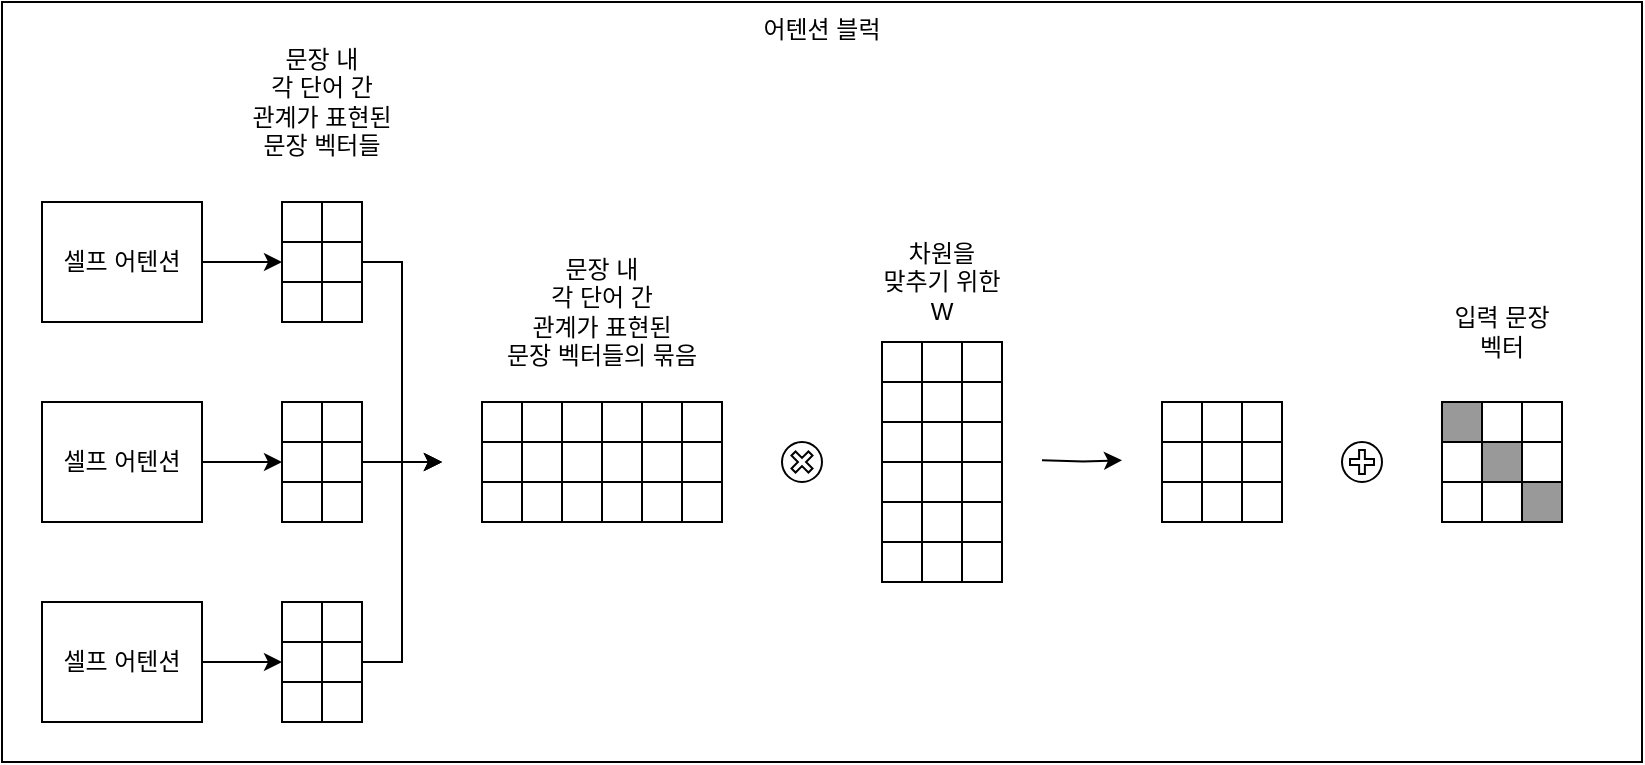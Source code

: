 <mxfile version="12.9.12" type="device"><diagram id="gSFtgMqGi9ohHK26Lygv" name="Page-1"><mxGraphModel dx="1422" dy="672" grid="1" gridSize="10" guides="1" tooltips="1" connect="1" arrows="1" fold="1" page="1" pageScale="1" pageWidth="850" pageHeight="1100" math="0" shadow="0"><root><mxCell id="0"/><mxCell id="1" parent="0"/><mxCell id="Qm2T9JlyRPmXL9uz5Jr--675" value="어텐션 블럭" style="rounded=0;whiteSpace=wrap;html=1;fillColor=#FFFFFF;verticalAlign=top;" parent="1" vertex="1"><mxGeometry x="420" y="700" width="820" height="380" as="geometry"/></mxCell><mxCell id="Qm2T9JlyRPmXL9uz5Jr--669" style="edgeStyle=orthogonalEdgeStyle;rounded=0;orthogonalLoop=1;jettySize=auto;html=1;exitX=1;exitY=0.5;exitDx=0;exitDy=0;entryX=0;entryY=0.5;entryDx=0;entryDy=0;fontColor=#B3B3B3;" parent="1" source="Qm2T9JlyRPmXL9uz5Jr--620" target="Qm2T9JlyRPmXL9uz5Jr--661" edge="1"><mxGeometry relative="1" as="geometry"/></mxCell><mxCell id="Qm2T9JlyRPmXL9uz5Jr--620" value="셀프 어텐션" style="rounded=0;whiteSpace=wrap;html=1;fillColor=#FFFFFF;" parent="1" vertex="1"><mxGeometry x="440" y="1000" width="80" height="60" as="geometry"/></mxCell><mxCell id="Qm2T9JlyRPmXL9uz5Jr--667" style="edgeStyle=orthogonalEdgeStyle;rounded=0;orthogonalLoop=1;jettySize=auto;html=1;exitX=1;exitY=0.5;exitDx=0;exitDy=0;entryX=0;entryY=0.5;entryDx=0;entryDy=0;fontColor=#B3B3B3;" parent="1" source="Qm2T9JlyRPmXL9uz5Jr--619" target="Qm2T9JlyRPmXL9uz5Jr--649" edge="1"><mxGeometry relative="1" as="geometry"/></mxCell><mxCell id="Qm2T9JlyRPmXL9uz5Jr--619" value="셀프 어텐션" style="rounded=0;whiteSpace=wrap;html=1;fillColor=#FFFFFF;" parent="1" vertex="1"><mxGeometry x="440" y="800" width="80" height="60" as="geometry"/></mxCell><mxCell id="Qm2T9JlyRPmXL9uz5Jr--343" value="" style="shape=mxgraph.bpmn.shape;html=1;verticalLabelPosition=bottom;labelBackgroundColor=#ffffff;verticalAlign=top;align=center;perimeter=ellipsePerimeter;outlineConnect=0;outline=standard;symbol=parallelMultiple;strokeColor=#000000;fillColor=none;fontColor=#B3B3B3;rotation=-45;" parent="1" vertex="1"><mxGeometry x="810" y="920" width="20" height="20" as="geometry"/></mxCell><mxCell id="Qm2T9JlyRPmXL9uz5Jr--344" value="차원을&lt;br&gt;맞추기 위한&lt;br&gt;W" style="text;html=1;strokeColor=none;fillColor=none;align=center;verticalAlign=middle;whiteSpace=wrap;rounded=0;fontStyle=0" parent="1" vertex="1"><mxGeometry x="850" y="830" width="80" height="20" as="geometry"/></mxCell><mxCell id="Qm2T9JlyRPmXL9uz5Jr--494" value="문장 내&lt;br&gt;각 단어 간&lt;br&gt;관계가 표현된&lt;br&gt;문장 벡터들의 묶음" style="text;html=1;strokeColor=none;fillColor=none;align=center;verticalAlign=middle;whiteSpace=wrap;rounded=0;fontStyle=0" parent="1" vertex="1"><mxGeometry x="660" y="820" width="120" height="70" as="geometry"/></mxCell><mxCell id="Qm2T9JlyRPmXL9uz5Jr--495" value="" style="rounded=0;whiteSpace=wrap;html=1;fillColor=#FFFFFF;" parent="1" vertex="1"><mxGeometry x="680" y="940" width="20" height="20" as="geometry"/></mxCell><mxCell id="Qm2T9JlyRPmXL9uz5Jr--497" value="" style="rounded=0;whiteSpace=wrap;html=1;fillColor=#FFFFFF;" parent="1" vertex="1"><mxGeometry x="660" y="940" width="20" height="20" as="geometry"/></mxCell><mxCell id="Qm2T9JlyRPmXL9uz5Jr--498" value="" style="rounded=0;whiteSpace=wrap;html=1;fillColor=#FFFFFF;" parent="1" vertex="1"><mxGeometry x="660" y="920" width="20" height="20" as="geometry"/></mxCell><mxCell id="Qm2T9JlyRPmXL9uz5Jr--499" value="" style="rounded=0;whiteSpace=wrap;html=1;fillColor=#FFFFFF;" parent="1" vertex="1"><mxGeometry x="680" y="920" width="20" height="20" as="geometry"/></mxCell><mxCell id="Qm2T9JlyRPmXL9uz5Jr--501" value="" style="rounded=0;whiteSpace=wrap;html=1;fillColor=#FFFFFF;" parent="1" vertex="1"><mxGeometry x="660" y="900" width="20" height="20" as="geometry"/></mxCell><mxCell id="Qm2T9JlyRPmXL9uz5Jr--502" value="" style="rounded=0;whiteSpace=wrap;html=1;fillColor=#FFFFFF;" parent="1" vertex="1"><mxGeometry x="680" y="900" width="20" height="20" as="geometry"/></mxCell><mxCell id="Qm2T9JlyRPmXL9uz5Jr--523" value="" style="rounded=0;whiteSpace=wrap;html=1;fillColor=#FFFFFF;" parent="1" vertex="1"><mxGeometry x="860" y="890" width="20" height="20" as="geometry"/></mxCell><mxCell id="Qm2T9JlyRPmXL9uz5Jr--524" value="" style="rounded=0;whiteSpace=wrap;html=1;fillColor=#FFFFFF;" parent="1" vertex="1"><mxGeometry x="880" y="890" width="20" height="20" as="geometry"/></mxCell><mxCell id="Qm2T9JlyRPmXL9uz5Jr--525" value="" style="rounded=0;whiteSpace=wrap;html=1;fillColor=#FFFFFF;" parent="1" vertex="1"><mxGeometry x="860" y="870" width="20" height="20" as="geometry"/></mxCell><mxCell id="Qm2T9JlyRPmXL9uz5Jr--526" value="" style="rounded=0;whiteSpace=wrap;html=1;fillColor=#FFFFFF;" parent="1" vertex="1"><mxGeometry x="880" y="870" width="20" height="20" as="geometry"/></mxCell><mxCell id="Qm2T9JlyRPmXL9uz5Jr--528" value="" style="rounded=0;whiteSpace=wrap;html=1;fillColor=#FFFFFF;" parent="1" vertex="1"><mxGeometry x="900" y="890" width="20" height="20" as="geometry"/></mxCell><mxCell id="Qm2T9JlyRPmXL9uz5Jr--529" value="" style="rounded=0;whiteSpace=wrap;html=1;fillColor=#FFFFFF;" parent="1" vertex="1"><mxGeometry x="900" y="870" width="20" height="20" as="geometry"/></mxCell><mxCell id="Qm2T9JlyRPmXL9uz5Jr--530" value="" style="rounded=0;whiteSpace=wrap;html=1;fillColor=#FFFFFF;" parent="1" vertex="1"><mxGeometry x="1000" y="920" width="20" height="20" as="geometry"/></mxCell><mxCell id="Qm2T9JlyRPmXL9uz5Jr--531" value="" style="rounded=0;whiteSpace=wrap;html=1;fillColor=#FFFFFF;" parent="1" vertex="1"><mxGeometry x="1020" y="920" width="20" height="20" as="geometry"/></mxCell><mxCell id="Qm2T9JlyRPmXL9uz5Jr--532" value="" style="rounded=0;whiteSpace=wrap;html=1;fillColor=#FFFFFF;" parent="1" vertex="1"><mxGeometry x="1000" y="900" width="20" height="20" as="geometry"/></mxCell><mxCell id="Qm2T9JlyRPmXL9uz5Jr--533" value="" style="rounded=0;whiteSpace=wrap;html=1;fillColor=#FFFFFF;" parent="1" vertex="1"><mxGeometry x="1020" y="900" width="20" height="20" as="geometry"/></mxCell><mxCell id="Qm2T9JlyRPmXL9uz5Jr--534" value="" style="rounded=0;whiteSpace=wrap;html=1;fillColor=#FFFFFF;" parent="1" vertex="1"><mxGeometry x="1040" y="920" width="20" height="20" as="geometry"/></mxCell><mxCell id="Qm2T9JlyRPmXL9uz5Jr--535" value="" style="rounded=0;whiteSpace=wrap;html=1;fillColor=#FFFFFF;" parent="1" vertex="1"><mxGeometry x="1040" y="900" width="20" height="20" as="geometry"/></mxCell><mxCell id="Qm2T9JlyRPmXL9uz5Jr--536" value="" style="rounded=0;whiteSpace=wrap;html=1;fillColor=#FFFFFF;" parent="1" vertex="1"><mxGeometry x="1000" y="940" width="20" height="20" as="geometry"/></mxCell><mxCell id="Qm2T9JlyRPmXL9uz5Jr--537" value="" style="rounded=0;whiteSpace=wrap;html=1;fillColor=#FFFFFF;" parent="1" vertex="1"><mxGeometry x="1020" y="940" width="20" height="20" as="geometry"/></mxCell><mxCell id="Qm2T9JlyRPmXL9uz5Jr--538" value="" style="rounded=0;whiteSpace=wrap;html=1;fillColor=#FFFFFF;" parent="1" vertex="1"><mxGeometry x="1040" y="940" width="20" height="20" as="geometry"/></mxCell><mxCell id="Qm2T9JlyRPmXL9uz5Jr--668" style="edgeStyle=orthogonalEdgeStyle;rounded=0;orthogonalLoop=1;jettySize=auto;html=1;exitX=1;exitY=0.5;exitDx=0;exitDy=0;entryX=0;entryY=0.5;entryDx=0;entryDy=0;fontColor=#B3B3B3;" parent="1" source="Qm2T9JlyRPmXL9uz5Jr--580" target="Qm2T9JlyRPmXL9uz5Jr--655" edge="1"><mxGeometry relative="1" as="geometry"/></mxCell><mxCell id="Qm2T9JlyRPmXL9uz5Jr--580" value="셀프 어텐션" style="rounded=0;whiteSpace=wrap;html=1;fillColor=#FFFFFF;" parent="1" vertex="1"><mxGeometry x="440" y="900" width="80" height="60" as="geometry"/></mxCell><mxCell id="Qm2T9JlyRPmXL9uz5Jr--589" style="edgeStyle=orthogonalEdgeStyle;rounded=0;orthogonalLoop=1;jettySize=auto;html=1;exitX=1;exitY=0.5;exitDx=0;exitDy=0;fontColor=#B3B3B3;" parent="1" edge="1"><mxGeometry relative="1" as="geometry"><mxPoint x="940" y="929.17" as="sourcePoint"/><mxPoint x="980" y="929.17" as="targetPoint"/></mxGeometry></mxCell><mxCell id="Qm2T9JlyRPmXL9uz5Jr--624" value="" style="rounded=0;whiteSpace=wrap;html=1;fillColor=#FFFFFF;" parent="1" vertex="1"><mxGeometry x="720" y="940" width="20" height="20" as="geometry"/></mxCell><mxCell id="Qm2T9JlyRPmXL9uz5Jr--625" value="" style="rounded=0;whiteSpace=wrap;html=1;fillColor=#FFFFFF;" parent="1" vertex="1"><mxGeometry x="700" y="940" width="20" height="20" as="geometry"/></mxCell><mxCell id="Qm2T9JlyRPmXL9uz5Jr--626" value="" style="rounded=0;whiteSpace=wrap;html=1;fillColor=#FFFFFF;" parent="1" vertex="1"><mxGeometry x="700" y="920" width="20" height="20" as="geometry"/></mxCell><mxCell id="Qm2T9JlyRPmXL9uz5Jr--627" value="" style="rounded=0;whiteSpace=wrap;html=1;fillColor=#FFFFFF;" parent="1" vertex="1"><mxGeometry x="720" y="920" width="20" height="20" as="geometry"/></mxCell><mxCell id="Qm2T9JlyRPmXL9uz5Jr--628" value="" style="rounded=0;whiteSpace=wrap;html=1;fillColor=#FFFFFF;" parent="1" vertex="1"><mxGeometry x="700" y="900" width="20" height="20" as="geometry"/></mxCell><mxCell id="Qm2T9JlyRPmXL9uz5Jr--629" value="" style="rounded=0;whiteSpace=wrap;html=1;fillColor=#FFFFFF;" parent="1" vertex="1"><mxGeometry x="720" y="900" width="20" height="20" as="geometry"/></mxCell><mxCell id="Qm2T9JlyRPmXL9uz5Jr--630" value="" style="rounded=0;whiteSpace=wrap;html=1;fillColor=#FFFFFF;" parent="1" vertex="1"><mxGeometry x="760" y="940" width="20" height="20" as="geometry"/></mxCell><mxCell id="Qm2T9JlyRPmXL9uz5Jr--631" value="" style="rounded=0;whiteSpace=wrap;html=1;fillColor=#FFFFFF;" parent="1" vertex="1"><mxGeometry x="740" y="940" width="20" height="20" as="geometry"/></mxCell><mxCell id="Qm2T9JlyRPmXL9uz5Jr--632" value="" style="rounded=0;whiteSpace=wrap;html=1;fillColor=#FFFFFF;" parent="1" vertex="1"><mxGeometry x="740" y="920" width="20" height="20" as="geometry"/></mxCell><mxCell id="Qm2T9JlyRPmXL9uz5Jr--633" value="" style="rounded=0;whiteSpace=wrap;html=1;fillColor=#FFFFFF;" parent="1" vertex="1"><mxGeometry x="760" y="920" width="20" height="20" as="geometry"/></mxCell><mxCell id="Qm2T9JlyRPmXL9uz5Jr--634" value="" style="rounded=0;whiteSpace=wrap;html=1;fillColor=#FFFFFF;" parent="1" vertex="1"><mxGeometry x="740" y="900" width="20" height="20" as="geometry"/></mxCell><mxCell id="Qm2T9JlyRPmXL9uz5Jr--635" value="" style="rounded=0;whiteSpace=wrap;html=1;fillColor=#FFFFFF;" parent="1" vertex="1"><mxGeometry x="760" y="900" width="20" height="20" as="geometry"/></mxCell><mxCell id="Qm2T9JlyRPmXL9uz5Jr--636" value="" style="rounded=0;whiteSpace=wrap;html=1;fillColor=#FFFFFF;" parent="1" vertex="1"><mxGeometry x="860" y="930" width="20" height="20" as="geometry"/></mxCell><mxCell id="Qm2T9JlyRPmXL9uz5Jr--637" value="" style="rounded=0;whiteSpace=wrap;html=1;fillColor=#FFFFFF;" parent="1" vertex="1"><mxGeometry x="880" y="930" width="20" height="20" as="geometry"/></mxCell><mxCell id="Qm2T9JlyRPmXL9uz5Jr--638" value="" style="rounded=0;whiteSpace=wrap;html=1;fillColor=#FFFFFF;" parent="1" vertex="1"><mxGeometry x="860" y="910" width="20" height="20" as="geometry"/></mxCell><mxCell id="Qm2T9JlyRPmXL9uz5Jr--639" value="" style="rounded=0;whiteSpace=wrap;html=1;fillColor=#FFFFFF;" parent="1" vertex="1"><mxGeometry x="880" y="910" width="20" height="20" as="geometry"/></mxCell><mxCell id="Qm2T9JlyRPmXL9uz5Jr--640" value="" style="rounded=0;whiteSpace=wrap;html=1;fillColor=#FFFFFF;" parent="1" vertex="1"><mxGeometry x="900" y="930" width="20" height="20" as="geometry"/></mxCell><mxCell id="Qm2T9JlyRPmXL9uz5Jr--641" value="" style="rounded=0;whiteSpace=wrap;html=1;fillColor=#FFFFFF;" parent="1" vertex="1"><mxGeometry x="900" y="910" width="20" height="20" as="geometry"/></mxCell><mxCell id="Qm2T9JlyRPmXL9uz5Jr--642" value="" style="rounded=0;whiteSpace=wrap;html=1;fillColor=#FFFFFF;" parent="1" vertex="1"><mxGeometry x="860" y="970" width="20" height="20" as="geometry"/></mxCell><mxCell id="Qm2T9JlyRPmXL9uz5Jr--643" value="" style="rounded=0;whiteSpace=wrap;html=1;fillColor=#FFFFFF;" parent="1" vertex="1"><mxGeometry x="880" y="970" width="20" height="20" as="geometry"/></mxCell><mxCell id="Qm2T9JlyRPmXL9uz5Jr--644" value="" style="rounded=0;whiteSpace=wrap;html=1;fillColor=#FFFFFF;" parent="1" vertex="1"><mxGeometry x="860" y="950" width="20" height="20" as="geometry"/></mxCell><mxCell id="Qm2T9JlyRPmXL9uz5Jr--645" value="" style="rounded=0;whiteSpace=wrap;html=1;fillColor=#FFFFFF;" parent="1" vertex="1"><mxGeometry x="880" y="950" width="20" height="20" as="geometry"/></mxCell><mxCell id="Qm2T9JlyRPmXL9uz5Jr--646" value="" style="rounded=0;whiteSpace=wrap;html=1;fillColor=#FFFFFF;" parent="1" vertex="1"><mxGeometry x="900" y="970" width="20" height="20" as="geometry"/></mxCell><mxCell id="Qm2T9JlyRPmXL9uz5Jr--647" value="" style="rounded=0;whiteSpace=wrap;html=1;fillColor=#FFFFFF;" parent="1" vertex="1"><mxGeometry x="900" y="950" width="20" height="20" as="geometry"/></mxCell><mxCell id="Qm2T9JlyRPmXL9uz5Jr--649" value="" style="rounded=0;whiteSpace=wrap;html=1;fillColor=#FFFFFF;" parent="1" vertex="1"><mxGeometry x="560" y="820" width="20" height="20" as="geometry"/></mxCell><mxCell id="Qm2T9JlyRPmXL9uz5Jr--672" style="edgeStyle=orthogonalEdgeStyle;rounded=0;orthogonalLoop=1;jettySize=auto;html=1;exitX=1;exitY=0.5;exitDx=0;exitDy=0;fontColor=#B3B3B3;" parent="1" source="Qm2T9JlyRPmXL9uz5Jr--650" edge="1"><mxGeometry relative="1" as="geometry"><mxPoint x="640" y="930" as="targetPoint"/><Array as="points"><mxPoint x="620" y="830"/><mxPoint x="620" y="930"/></Array></mxGeometry></mxCell><mxCell id="Qm2T9JlyRPmXL9uz5Jr--650" value="" style="rounded=0;whiteSpace=wrap;html=1;fillColor=#FFFFFF;" parent="1" vertex="1"><mxGeometry x="580" y="820" width="20" height="20" as="geometry"/></mxCell><mxCell id="Qm2T9JlyRPmXL9uz5Jr--651" value="" style="rounded=0;whiteSpace=wrap;html=1;fillColor=#FFFFFF;" parent="1" vertex="1"><mxGeometry x="560" y="800" width="20" height="20" as="geometry"/></mxCell><mxCell id="Qm2T9JlyRPmXL9uz5Jr--652" value="" style="rounded=0;whiteSpace=wrap;html=1;fillColor=#FFFFFF;" parent="1" vertex="1"><mxGeometry x="580" y="800" width="20" height="20" as="geometry"/></mxCell><mxCell id="Qm2T9JlyRPmXL9uz5Jr--653" value="" style="rounded=0;whiteSpace=wrap;html=1;fillColor=#FFFFFF;" parent="1" vertex="1"><mxGeometry x="560" y="840" width="20" height="20" as="geometry"/></mxCell><mxCell id="Qm2T9JlyRPmXL9uz5Jr--654" value="" style="rounded=0;whiteSpace=wrap;html=1;fillColor=#FFFFFF;" parent="1" vertex="1"><mxGeometry x="580" y="840" width="20" height="20" as="geometry"/></mxCell><mxCell id="Qm2T9JlyRPmXL9uz5Jr--655" value="" style="rounded=0;whiteSpace=wrap;html=1;fillColor=#FFFFFF;" parent="1" vertex="1"><mxGeometry x="560" y="920" width="20" height="20" as="geometry"/></mxCell><mxCell id="Qm2T9JlyRPmXL9uz5Jr--673" style="edgeStyle=orthogonalEdgeStyle;rounded=0;orthogonalLoop=1;jettySize=auto;html=1;exitX=1;exitY=0.5;exitDx=0;exitDy=0;fontColor=#B3B3B3;" parent="1" source="Qm2T9JlyRPmXL9uz5Jr--656" edge="1"><mxGeometry relative="1" as="geometry"><mxPoint x="640" y="930" as="targetPoint"/></mxGeometry></mxCell><mxCell id="Qm2T9JlyRPmXL9uz5Jr--656" value="" style="rounded=0;whiteSpace=wrap;html=1;fillColor=#FFFFFF;" parent="1" vertex="1"><mxGeometry x="580" y="920" width="20" height="20" as="geometry"/></mxCell><mxCell id="Qm2T9JlyRPmXL9uz5Jr--657" value="" style="rounded=0;whiteSpace=wrap;html=1;fillColor=#FFFFFF;" parent="1" vertex="1"><mxGeometry x="560" y="900" width="20" height="20" as="geometry"/></mxCell><mxCell id="Qm2T9JlyRPmXL9uz5Jr--658" value="" style="rounded=0;whiteSpace=wrap;html=1;fillColor=#FFFFFF;" parent="1" vertex="1"><mxGeometry x="580" y="900" width="20" height="20" as="geometry"/></mxCell><mxCell id="Qm2T9JlyRPmXL9uz5Jr--659" value="" style="rounded=0;whiteSpace=wrap;html=1;fillColor=#FFFFFF;" parent="1" vertex="1"><mxGeometry x="560" y="940" width="20" height="20" as="geometry"/></mxCell><mxCell id="Qm2T9JlyRPmXL9uz5Jr--660" value="" style="rounded=0;whiteSpace=wrap;html=1;fillColor=#FFFFFF;" parent="1" vertex="1"><mxGeometry x="580" y="940" width="20" height="20" as="geometry"/></mxCell><mxCell id="Qm2T9JlyRPmXL9uz5Jr--661" value="" style="rounded=0;whiteSpace=wrap;html=1;fillColor=#FFFFFF;" parent="1" vertex="1"><mxGeometry x="560" y="1020" width="20" height="20" as="geometry"/></mxCell><mxCell id="Qm2T9JlyRPmXL9uz5Jr--674" style="edgeStyle=orthogonalEdgeStyle;rounded=0;orthogonalLoop=1;jettySize=auto;html=1;exitX=1;exitY=0.5;exitDx=0;exitDy=0;fontColor=#B3B3B3;" parent="1" source="Qm2T9JlyRPmXL9uz5Jr--662" edge="1"><mxGeometry relative="1" as="geometry"><mxPoint x="640" y="930" as="targetPoint"/><Array as="points"><mxPoint x="620" y="1030"/><mxPoint x="620" y="930"/></Array></mxGeometry></mxCell><mxCell id="Qm2T9JlyRPmXL9uz5Jr--662" value="" style="rounded=0;whiteSpace=wrap;html=1;fillColor=#FFFFFF;" parent="1" vertex="1"><mxGeometry x="580" y="1020" width="20" height="20" as="geometry"/></mxCell><mxCell id="Qm2T9JlyRPmXL9uz5Jr--663" value="" style="rounded=0;whiteSpace=wrap;html=1;fillColor=#FFFFFF;" parent="1" vertex="1"><mxGeometry x="560" y="1000" width="20" height="20" as="geometry"/></mxCell><mxCell id="Qm2T9JlyRPmXL9uz5Jr--664" value="" style="rounded=0;whiteSpace=wrap;html=1;fillColor=#FFFFFF;" parent="1" vertex="1"><mxGeometry x="580" y="1000" width="20" height="20" as="geometry"/></mxCell><mxCell id="Qm2T9JlyRPmXL9uz5Jr--665" value="" style="rounded=0;whiteSpace=wrap;html=1;fillColor=#FFFFFF;" parent="1" vertex="1"><mxGeometry x="560" y="1040" width="20" height="20" as="geometry"/></mxCell><mxCell id="Qm2T9JlyRPmXL9uz5Jr--666" value="" style="rounded=0;whiteSpace=wrap;html=1;fillColor=#FFFFFF;" parent="1" vertex="1"><mxGeometry x="580" y="1040" width="20" height="20" as="geometry"/></mxCell><mxCell id="Qm2T9JlyRPmXL9uz5Jr--670" value="문장 내&lt;br&gt;각 단어 간&lt;br&gt;관계가 표현된&lt;br&gt;문장 벡터들" style="text;html=1;strokeColor=none;fillColor=none;align=center;verticalAlign=middle;whiteSpace=wrap;rounded=0;fontStyle=0" parent="1" vertex="1"><mxGeometry x="520" y="720" width="120" height="60" as="geometry"/></mxCell><mxCell id="epG4ENk1k2_-yNy9csZX-1" value="" style="group" vertex="1" connectable="0" parent="1"><mxGeometry x="1140" y="900" width="60" height="60" as="geometry"/></mxCell><mxCell id="epG4ENk1k2_-yNy9csZX-2" value="" style="rounded=0;whiteSpace=wrap;html=1;fillColor=#999999;" vertex="1" parent="epG4ENk1k2_-yNy9csZX-1"><mxGeometry width="20" height="20" as="geometry"/></mxCell><mxCell id="epG4ENk1k2_-yNy9csZX-3" value="" style="rounded=0;whiteSpace=wrap;html=1;" vertex="1" parent="epG4ENk1k2_-yNy9csZX-1"><mxGeometry x="20" width="20" height="20" as="geometry"/></mxCell><mxCell id="epG4ENk1k2_-yNy9csZX-4" value="" style="rounded=0;whiteSpace=wrap;html=1;" vertex="1" parent="epG4ENk1k2_-yNy9csZX-1"><mxGeometry x="40" width="20" height="20" as="geometry"/></mxCell><mxCell id="epG4ENk1k2_-yNy9csZX-5" value="" style="rounded=0;whiteSpace=wrap;html=1;" vertex="1" parent="epG4ENk1k2_-yNy9csZX-1"><mxGeometry y="20" width="20" height="20" as="geometry"/></mxCell><mxCell id="epG4ENk1k2_-yNy9csZX-6" value="" style="rounded=0;whiteSpace=wrap;html=1;fillColor=#999999;" vertex="1" parent="epG4ENk1k2_-yNy9csZX-1"><mxGeometry x="20" y="20" width="20" height="20" as="geometry"/></mxCell><mxCell id="epG4ENk1k2_-yNy9csZX-7" value="" style="rounded=0;whiteSpace=wrap;html=1;" vertex="1" parent="epG4ENk1k2_-yNy9csZX-1"><mxGeometry x="40" y="20" width="20" height="20" as="geometry"/></mxCell><mxCell id="epG4ENk1k2_-yNy9csZX-8" value="" style="rounded=0;whiteSpace=wrap;html=1;" vertex="1" parent="epG4ENk1k2_-yNy9csZX-1"><mxGeometry y="40" width="20" height="20" as="geometry"/></mxCell><mxCell id="epG4ENk1k2_-yNy9csZX-9" value="" style="rounded=0;whiteSpace=wrap;html=1;" vertex="1" parent="epG4ENk1k2_-yNy9csZX-1"><mxGeometry x="20" y="40" width="20" height="20" as="geometry"/></mxCell><mxCell id="epG4ENk1k2_-yNy9csZX-10" value="" style="rounded=0;whiteSpace=wrap;html=1;fillColor=#999999;" vertex="1" parent="epG4ENk1k2_-yNy9csZX-1"><mxGeometry x="40" y="40" width="20" height="20" as="geometry"/></mxCell><mxCell id="epG4ENk1k2_-yNy9csZX-13" value="입력 문장&lt;br&gt;벡터" style="text;html=1;strokeColor=none;fillColor=none;align=center;verticalAlign=middle;whiteSpace=wrap;rounded=0;fontStyle=0" vertex="1" parent="1"><mxGeometry x="1130" y="850" width="80" height="30" as="geometry"/></mxCell><mxCell id="epG4ENk1k2_-yNy9csZX-14" value="" style="shape=mxgraph.bpmn.shape;html=1;verticalLabelPosition=bottom;labelBackgroundColor=#ffffff;verticalAlign=top;align=center;perimeter=ellipsePerimeter;outlineConnect=0;outline=standard;symbol=parallelMultiple;strokeColor=#000000;fillColor=none;fontColor=#B3B3B3;" vertex="1" parent="1"><mxGeometry x="1090" y="920" width="20" height="20" as="geometry"/></mxCell></root></mxGraphModel></diagram></mxfile>